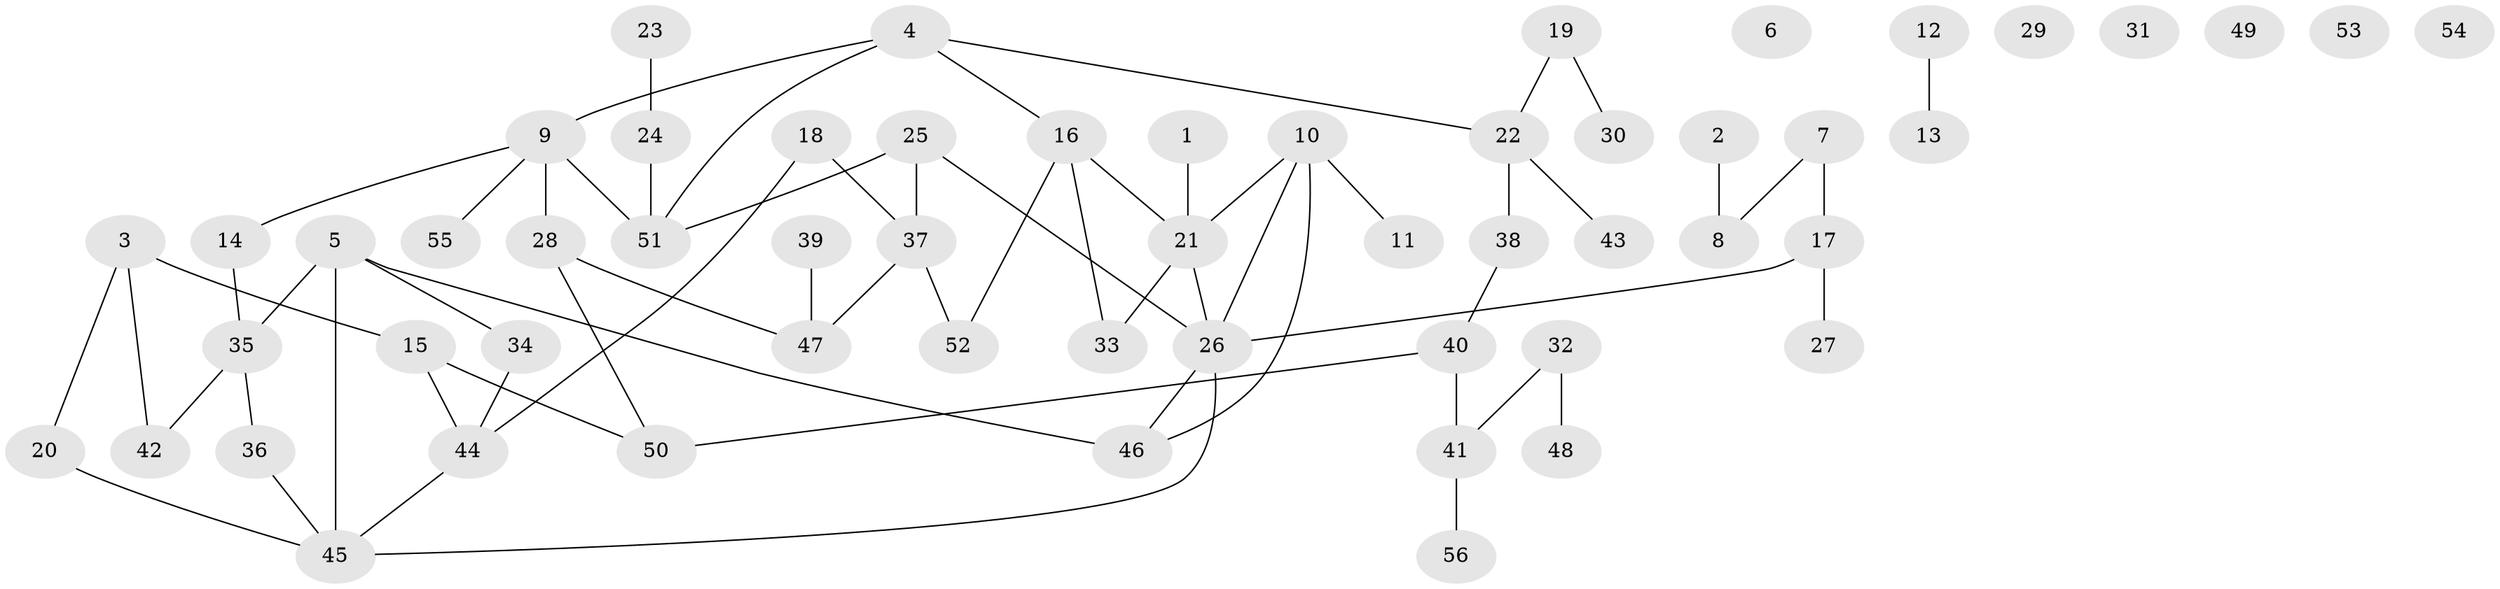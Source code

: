 // coarse degree distribution, {1: 0.19444444444444445, 4: 0.19444444444444445, 6: 0.027777777777777776, 5: 0.05555555555555555, 0: 0.19444444444444445, 2: 0.25, 3: 0.05555555555555555, 7: 0.027777777777777776}
// Generated by graph-tools (version 1.1) at 2025/41/03/06/25 10:41:20]
// undirected, 56 vertices, 64 edges
graph export_dot {
graph [start="1"]
  node [color=gray90,style=filled];
  1;
  2;
  3;
  4;
  5;
  6;
  7;
  8;
  9;
  10;
  11;
  12;
  13;
  14;
  15;
  16;
  17;
  18;
  19;
  20;
  21;
  22;
  23;
  24;
  25;
  26;
  27;
  28;
  29;
  30;
  31;
  32;
  33;
  34;
  35;
  36;
  37;
  38;
  39;
  40;
  41;
  42;
  43;
  44;
  45;
  46;
  47;
  48;
  49;
  50;
  51;
  52;
  53;
  54;
  55;
  56;
  1 -- 21;
  2 -- 8;
  3 -- 15;
  3 -- 20;
  3 -- 42;
  4 -- 9;
  4 -- 16;
  4 -- 22;
  4 -- 51;
  5 -- 34;
  5 -- 35;
  5 -- 45;
  5 -- 46;
  7 -- 8;
  7 -- 17;
  9 -- 14;
  9 -- 28;
  9 -- 51;
  9 -- 55;
  10 -- 11;
  10 -- 21;
  10 -- 26;
  10 -- 46;
  12 -- 13;
  14 -- 35;
  15 -- 44;
  15 -- 50;
  16 -- 21;
  16 -- 33;
  16 -- 52;
  17 -- 26;
  17 -- 27;
  18 -- 37;
  18 -- 44;
  19 -- 22;
  19 -- 30;
  20 -- 45;
  21 -- 26;
  21 -- 33;
  22 -- 38;
  22 -- 43;
  23 -- 24;
  24 -- 51;
  25 -- 26;
  25 -- 37;
  25 -- 51;
  26 -- 45;
  26 -- 46;
  28 -- 47;
  28 -- 50;
  32 -- 41;
  32 -- 48;
  34 -- 44;
  35 -- 36;
  35 -- 42;
  36 -- 45;
  37 -- 47;
  37 -- 52;
  38 -- 40;
  39 -- 47;
  40 -- 41;
  40 -- 50;
  41 -- 56;
  44 -- 45;
}
